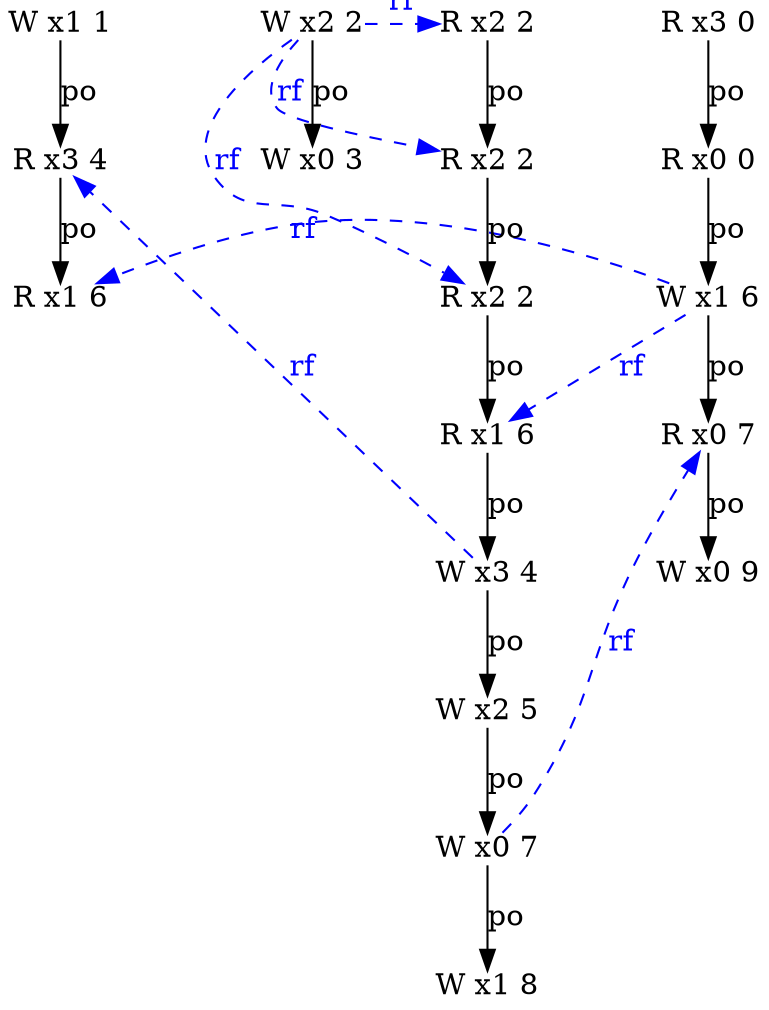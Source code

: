 digraph g {
  n2_6 [type=W,loc=0,th=2,idx=6,label="W x0 7",pos="2,-6!",shape=plain];
  n0_2 [type=R,loc=1,th=0,idx=2,label="R x1 6",pos="0,-2!",shape=plain];
  n0_1 [type=R,loc=3,th=0,idx=1,label="R x3 4",pos="0,-1!",shape=plain];
  n3_4 [type=W,loc=0,th=3,idx=4,label="W x0 9",pos="3,-4!",shape=plain];
  n1_0 [type=W,loc=2,th=1,idx=0,label="W x2 2",pos="1,0!",shape=plain];
  n3_1 [type=R,loc=0,th=3,idx=1,label="R x0 0",pos="3,-1!",shape=plain];
  n2_5 [type=W,loc=2,th=2,idx=5,label="W x2 5",pos="2,-5!",shape=plain];
  n2_2 [type=R,loc=2,th=2,idx=2,label="R x2 2",pos="2,-2!",shape=plain];
  n3_2 [type=W,loc=1,th=3,idx=2,label="W x1 6",pos="3,-2!",shape=plain];
  n2_7 [type=W,loc=1,th=2,idx=7,label="W x1 8",pos="2,-7!",shape=plain];
  n2_3 [type=R,loc=1,th=2,idx=3,label="R x1 6",pos="2,-3!",shape=plain];
  n3_3 [type=R,loc=0,th=3,idx=3,label="R x0 7",pos="3,-3!",shape=plain];
  n2_4 [type=W,loc=3,th=2,idx=4,label="W x3 4",pos="2,-4!",shape=plain];
  n2_0 [type=R,loc=2,th=2,idx=0,label="R x2 2",pos="2,0!",shape=plain];
  n2_1 [type=R,loc=2,th=2,idx=1,label="R x2 2",pos="2,-1!",shape=plain];
  n0_0 [type=W,loc=1,th=0,idx=0,label="W x1 1",pos="0,0!",shape=plain];
  n3_0 [type=R,loc=3,th=3,idx=0,label="R x3 0",pos="3,0!",shape=plain];
  n1_1 [type=W,loc=0,th=1,idx=1,label="W x0 3",pos="1,-1!",shape=plain];
  n2_2 -> n2_3 [label="po"];
  n3_2 -> n3_3 [label="po"];
  n2_3 -> n2_4 [label="po"];
  n1_0 -> n1_1 [label="po"];
  n2_0 -> n2_1 [label="po"];
  n2_5 -> n2_6 [label="po"];
  n0_0 -> n0_1 [label="po"];
  n2_1 -> n2_2 [label="po"];
  n3_0 -> n3_1 [label="po"];
  n3_3 -> n3_4 [label="po"];
  n2_6 -> n2_7 [label="po"];
  n2_4 -> n2_5 [label="po"];
  n0_1 -> n0_2 [label="po"];
  n3_1 -> n3_2 [label="po"];
  n1_0 -> n2_2 [from_th=1,to_th=2,from_idx=0,to_idx=2,constraint=false,style=dashed,label="rf",fontcolor=blue,color=blue];
  n1_0 -> n2_0 [from_th=1,to_th=2,from_idx=0,to_idx=0,constraint=false,style=dashed,label="rf",fontcolor=blue,color=blue];
  n3_2 -> n0_2 [from_th=3,to_th=0,from_idx=2,to_idx=2,constraint=false,style=dashed,label="rf",fontcolor=blue,color=blue];
  n2_4 -> n0_1 [from_th=2,to_th=0,from_idx=4,to_idx=1,constraint=false,style=dashed,label="rf",fontcolor=blue,color=blue];
  n3_2 -> n2_3 [from_th=3,to_th=2,from_idx=2,to_idx=3,constraint=false,style=dashed,label="rf",fontcolor=blue,color=blue];
  n2_6 -> n3_3 [from_th=2,to_th=3,from_idx=6,to_idx=3,constraint=false,style=dashed,label="rf",fontcolor=blue,color=blue];
  n1_0 -> n2_1 [from_th=1,to_th=2,from_idx=0,to_idx=1,constraint=false,style=dashed,label="rf",fontcolor=blue,color=blue];
}
